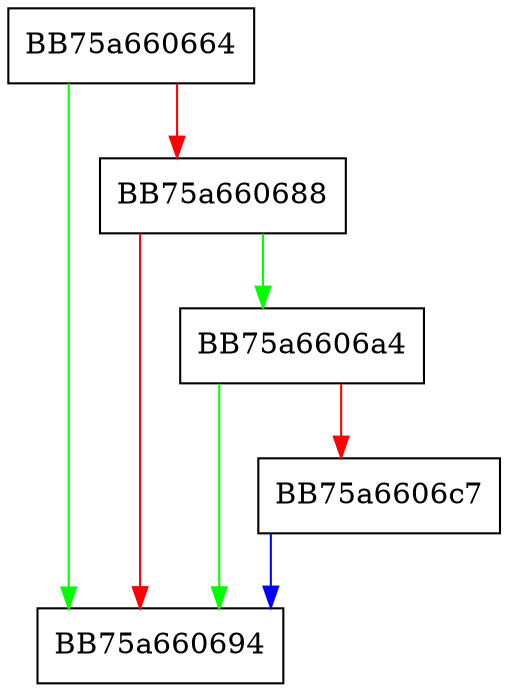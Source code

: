 digraph ProcSuspicious {
  node [shape="box"];
  graph [splines=ortho];
  BB75a660664 -> BB75a660694 [color="green"];
  BB75a660664 -> BB75a660688 [color="red"];
  BB75a660688 -> BB75a6606a4 [color="green"];
  BB75a660688 -> BB75a660694 [color="red"];
  BB75a6606a4 -> BB75a660694 [color="green"];
  BB75a6606a4 -> BB75a6606c7 [color="red"];
  BB75a6606c7 -> BB75a660694 [color="blue"];
}